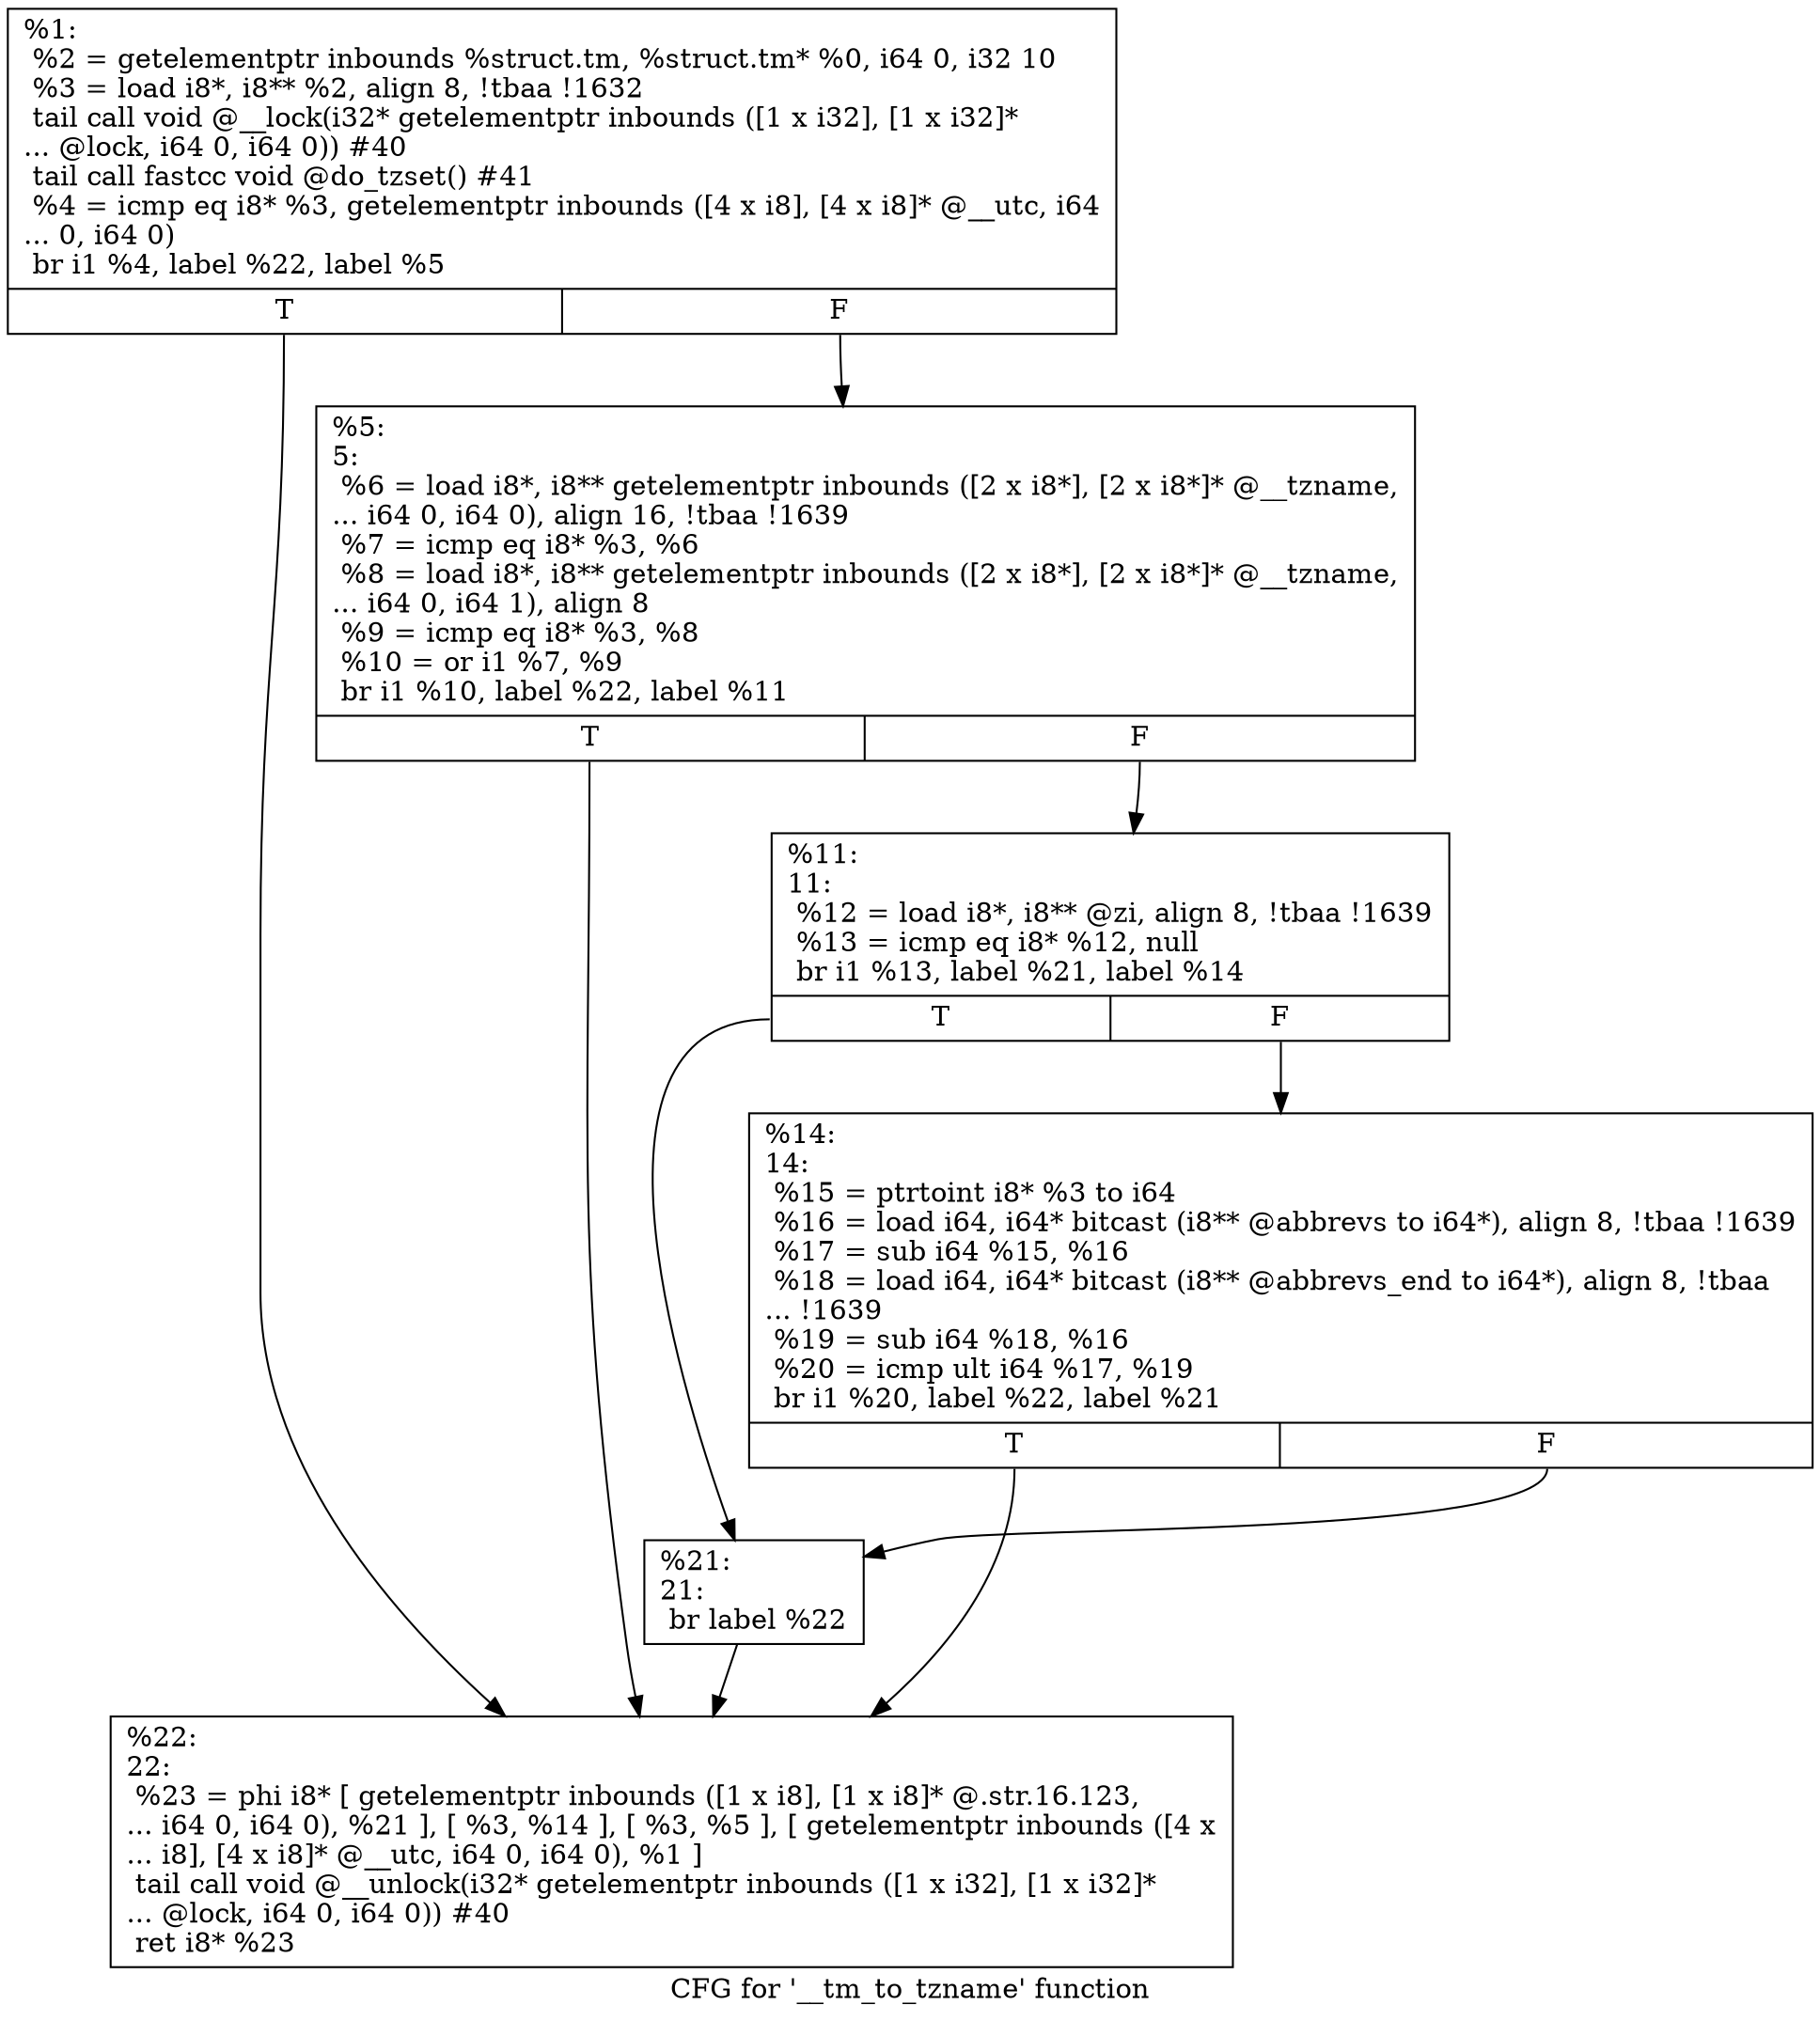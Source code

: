 digraph "CFG for '__tm_to_tzname' function" {
	label="CFG for '__tm_to_tzname' function";

	Node0x16b9830 [shape=record,label="{%1:\l  %2 = getelementptr inbounds %struct.tm, %struct.tm* %0, i64 0, i32 10\l  %3 = load i8*, i8** %2, align 8, !tbaa !1632\l  tail call void @__lock(i32* getelementptr inbounds ([1 x i32], [1 x i32]*\l... @lock, i64 0, i64 0)) #40\l  tail call fastcc void @do_tzset() #41\l  %4 = icmp eq i8* %3, getelementptr inbounds ([4 x i8], [4 x i8]* @__utc, i64\l... 0, i64 0)\l  br i1 %4, label %22, label %5\l|{<s0>T|<s1>F}}"];
	Node0x16b9830:s0 -> Node0x16b9a00;
	Node0x16b9830:s1 -> Node0x16b98c0;
	Node0x16b98c0 [shape=record,label="{%5:\l5:                                                \l  %6 = load i8*, i8** getelementptr inbounds ([2 x i8*], [2 x i8*]* @__tzname,\l... i64 0, i64 0), align 16, !tbaa !1639\l  %7 = icmp eq i8* %3, %6\l  %8 = load i8*, i8** getelementptr inbounds ([2 x i8*], [2 x i8*]* @__tzname,\l... i64 0, i64 1), align 8\l  %9 = icmp eq i8* %3, %8\l  %10 = or i1 %7, %9\l  br i1 %10, label %22, label %11\l|{<s0>T|<s1>F}}"];
	Node0x16b98c0:s0 -> Node0x16b9a00;
	Node0x16b98c0:s1 -> Node0x16b9910;
	Node0x16b9910 [shape=record,label="{%11:\l11:                                               \l  %12 = load i8*, i8** @zi, align 8, !tbaa !1639\l  %13 = icmp eq i8* %12, null\l  br i1 %13, label %21, label %14\l|{<s0>T|<s1>F}}"];
	Node0x16b9910:s0 -> Node0x16b99b0;
	Node0x16b9910:s1 -> Node0x16b9960;
	Node0x16b9960 [shape=record,label="{%14:\l14:                                               \l  %15 = ptrtoint i8* %3 to i64\l  %16 = load i64, i64* bitcast (i8** @abbrevs to i64*), align 8, !tbaa !1639\l  %17 = sub i64 %15, %16\l  %18 = load i64, i64* bitcast (i8** @abbrevs_end to i64*), align 8, !tbaa\l... !1639\l  %19 = sub i64 %18, %16\l  %20 = icmp ult i64 %17, %19\l  br i1 %20, label %22, label %21\l|{<s0>T|<s1>F}}"];
	Node0x16b9960:s0 -> Node0x16b9a00;
	Node0x16b9960:s1 -> Node0x16b99b0;
	Node0x16b99b0 [shape=record,label="{%21:\l21:                                               \l  br label %22\l}"];
	Node0x16b99b0 -> Node0x16b9a00;
	Node0x16b9a00 [shape=record,label="{%22:\l22:                                               \l  %23 = phi i8* [ getelementptr inbounds ([1 x i8], [1 x i8]* @.str.16.123,\l... i64 0, i64 0), %21 ], [ %3, %14 ], [ %3, %5 ], [ getelementptr inbounds ([4 x\l... i8], [4 x i8]* @__utc, i64 0, i64 0), %1 ]\l  tail call void @__unlock(i32* getelementptr inbounds ([1 x i32], [1 x i32]*\l... @lock, i64 0, i64 0)) #40\l  ret i8* %23\l}"];
}
